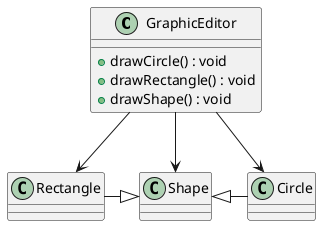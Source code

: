 @startuml
'https://plantuml.com/class-diagram

class GraphicEditor
{
    + drawCircle() : void
    + drawRectangle() : void
    + drawShape() : void
}

class Rectangle
class Shape
class Circle

Rectangle -|> Shape
Shape <|- Circle

GraphicEditor --> Rectangle
GraphicEditor --> Shape
GraphicEditor --> Circle

@enduml